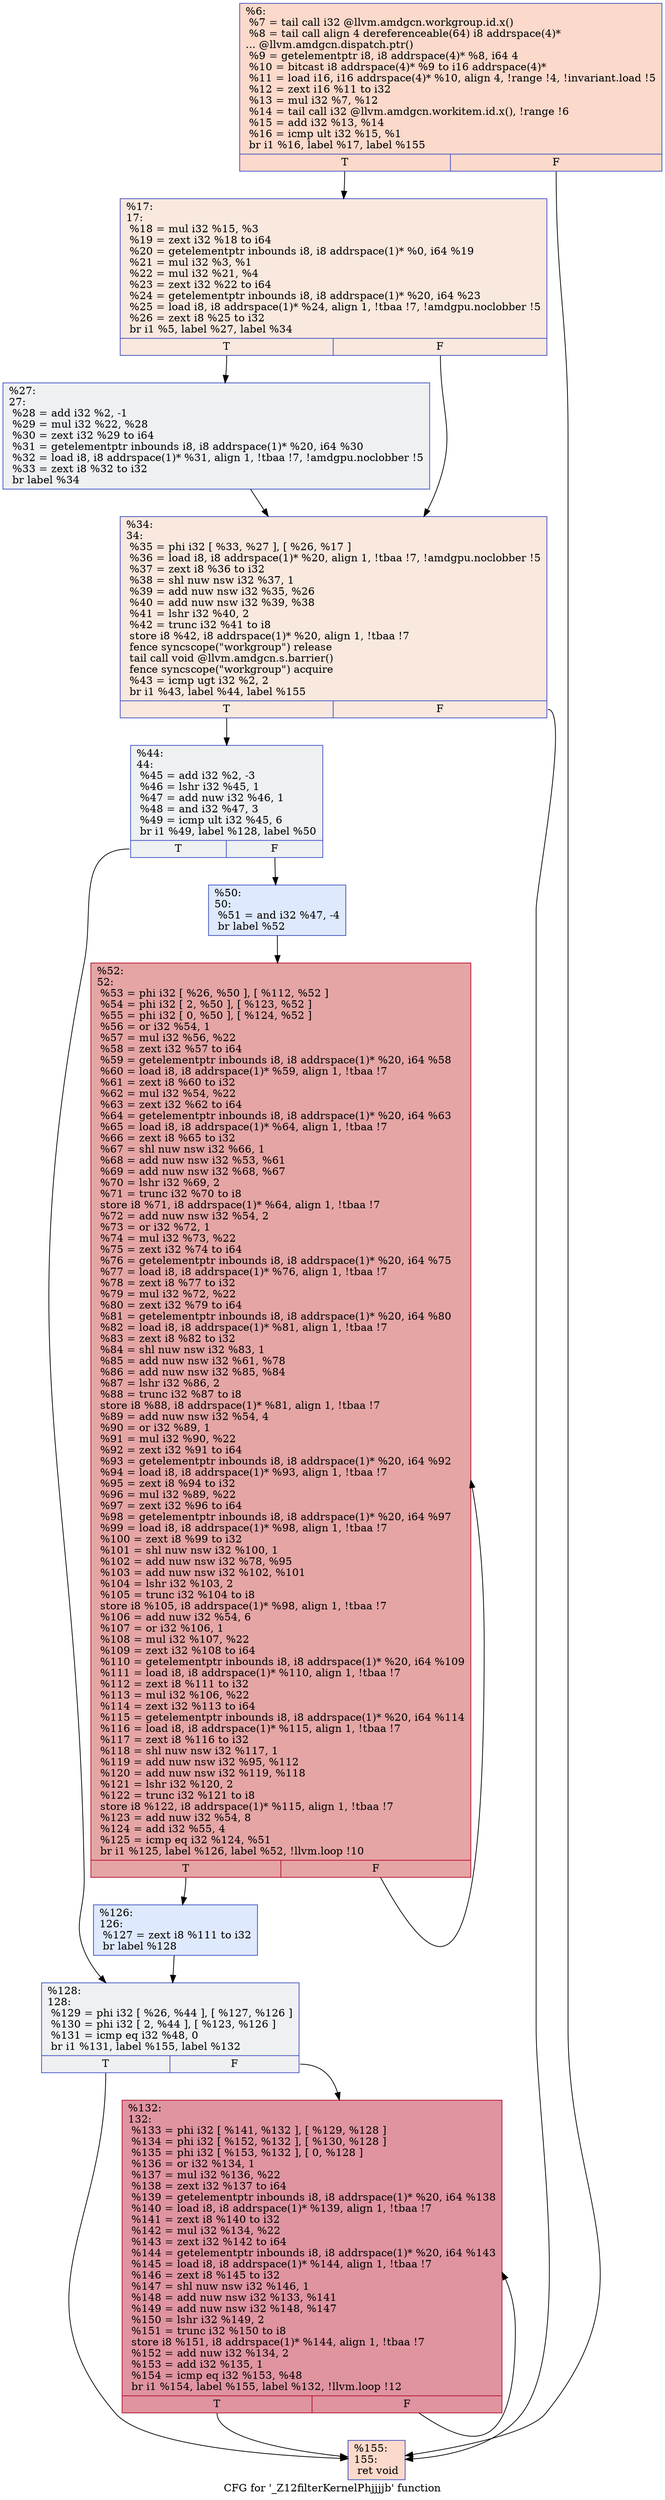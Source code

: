 digraph "CFG for '_Z12filterKernelPhjjjjb' function" {
	label="CFG for '_Z12filterKernelPhjjjjb' function";

	Node0x519e770 [shape=record,color="#3d50c3ff", style=filled, fillcolor="#f7a88970",label="{%6:\l  %7 = tail call i32 @llvm.amdgcn.workgroup.id.x()\l  %8 = tail call align 4 dereferenceable(64) i8 addrspace(4)*\l... @llvm.amdgcn.dispatch.ptr()\l  %9 = getelementptr i8, i8 addrspace(4)* %8, i64 4\l  %10 = bitcast i8 addrspace(4)* %9 to i16 addrspace(4)*\l  %11 = load i16, i16 addrspace(4)* %10, align 4, !range !4, !invariant.load !5\l  %12 = zext i16 %11 to i32\l  %13 = mul i32 %7, %12\l  %14 = tail call i32 @llvm.amdgcn.workitem.id.x(), !range !6\l  %15 = add i32 %13, %14\l  %16 = icmp ult i32 %15, %1\l  br i1 %16, label %17, label %155\l|{<s0>T|<s1>F}}"];
	Node0x519e770:s0 -> Node0x519eb80;
	Node0x519e770:s1 -> Node0x51a0720;
	Node0x519eb80 [shape=record,color="#3d50c3ff", style=filled, fillcolor="#f2cab570",label="{%17:\l17:                                               \l  %18 = mul i32 %15, %3\l  %19 = zext i32 %18 to i64\l  %20 = getelementptr inbounds i8, i8 addrspace(1)* %0, i64 %19\l  %21 = mul i32 %3, %1\l  %22 = mul i32 %21, %4\l  %23 = zext i32 %22 to i64\l  %24 = getelementptr inbounds i8, i8 addrspace(1)* %20, i64 %23\l  %25 = load i8, i8 addrspace(1)* %24, align 1, !tbaa !7, !amdgpu.noclobber !5\l  %26 = zext i8 %25 to i32\l  br i1 %5, label %27, label %34\l|{<s0>T|<s1>F}}"];
	Node0x519eb80:s0 -> Node0x51a14a0;
	Node0x519eb80:s1 -> Node0x51a1530;
	Node0x51a14a0 [shape=record,color="#3d50c3ff", style=filled, fillcolor="#d9dce170",label="{%27:\l27:                                               \l  %28 = add i32 %2, -1\l  %29 = mul i32 %22, %28\l  %30 = zext i32 %29 to i64\l  %31 = getelementptr inbounds i8, i8 addrspace(1)* %20, i64 %30\l  %32 = load i8, i8 addrspace(1)* %31, align 1, !tbaa !7, !amdgpu.noclobber !5\l  %33 = zext i8 %32 to i32\l  br label %34\l}"];
	Node0x51a14a0 -> Node0x51a1530;
	Node0x51a1530 [shape=record,color="#3d50c3ff", style=filled, fillcolor="#f2cab570",label="{%34:\l34:                                               \l  %35 = phi i32 [ %33, %27 ], [ %26, %17 ]\l  %36 = load i8, i8 addrspace(1)* %20, align 1, !tbaa !7, !amdgpu.noclobber !5\l  %37 = zext i8 %36 to i32\l  %38 = shl nuw nsw i32 %37, 1\l  %39 = add nuw nsw i32 %35, %26\l  %40 = add nuw nsw i32 %39, %38\l  %41 = lshr i32 %40, 2\l  %42 = trunc i32 %41 to i8\l  store i8 %42, i8 addrspace(1)* %20, align 1, !tbaa !7\l  fence syncscope(\"workgroup\") release\l  tail call void @llvm.amdgcn.s.barrier()\l  fence syncscope(\"workgroup\") acquire\l  %43 = icmp ugt i32 %2, 2\l  br i1 %43, label %44, label %155\l|{<s0>T|<s1>F}}"];
	Node0x51a1530:s0 -> Node0x51a29d0;
	Node0x51a1530:s1 -> Node0x51a0720;
	Node0x51a29d0 [shape=record,color="#3d50c3ff", style=filled, fillcolor="#d9dce170",label="{%44:\l44:                                               \l  %45 = add i32 %2, -3\l  %46 = lshr i32 %45, 1\l  %47 = add nuw i32 %46, 1\l  %48 = and i32 %47, 3\l  %49 = icmp ult i32 %45, 6\l  br i1 %49, label %128, label %50\l|{<s0>T|<s1>F}}"];
	Node0x51a29d0:s0 -> Node0x51a2e40;
	Node0x51a29d0:s1 -> Node0x51a2e90;
	Node0x51a2e90 [shape=record,color="#3d50c3ff", style=filled, fillcolor="#b5cdfa70",label="{%50:\l50:                                               \l  %51 = and i32 %47, -4\l  br label %52\l}"];
	Node0x51a2e90 -> Node0x51a3090;
	Node0x51a3090 [shape=record,color="#b70d28ff", style=filled, fillcolor="#c5333470",label="{%52:\l52:                                               \l  %53 = phi i32 [ %26, %50 ], [ %112, %52 ]\l  %54 = phi i32 [ 2, %50 ], [ %123, %52 ]\l  %55 = phi i32 [ 0, %50 ], [ %124, %52 ]\l  %56 = or i32 %54, 1\l  %57 = mul i32 %56, %22\l  %58 = zext i32 %57 to i64\l  %59 = getelementptr inbounds i8, i8 addrspace(1)* %20, i64 %58\l  %60 = load i8, i8 addrspace(1)* %59, align 1, !tbaa !7\l  %61 = zext i8 %60 to i32\l  %62 = mul i32 %54, %22\l  %63 = zext i32 %62 to i64\l  %64 = getelementptr inbounds i8, i8 addrspace(1)* %20, i64 %63\l  %65 = load i8, i8 addrspace(1)* %64, align 1, !tbaa !7\l  %66 = zext i8 %65 to i32\l  %67 = shl nuw nsw i32 %66, 1\l  %68 = add nuw nsw i32 %53, %61\l  %69 = add nuw nsw i32 %68, %67\l  %70 = lshr i32 %69, 2\l  %71 = trunc i32 %70 to i8\l  store i8 %71, i8 addrspace(1)* %64, align 1, !tbaa !7\l  %72 = add nuw nsw i32 %54, 2\l  %73 = or i32 %72, 1\l  %74 = mul i32 %73, %22\l  %75 = zext i32 %74 to i64\l  %76 = getelementptr inbounds i8, i8 addrspace(1)* %20, i64 %75\l  %77 = load i8, i8 addrspace(1)* %76, align 1, !tbaa !7\l  %78 = zext i8 %77 to i32\l  %79 = mul i32 %72, %22\l  %80 = zext i32 %79 to i64\l  %81 = getelementptr inbounds i8, i8 addrspace(1)* %20, i64 %80\l  %82 = load i8, i8 addrspace(1)* %81, align 1, !tbaa !7\l  %83 = zext i8 %82 to i32\l  %84 = shl nuw nsw i32 %83, 1\l  %85 = add nuw nsw i32 %61, %78\l  %86 = add nuw nsw i32 %85, %84\l  %87 = lshr i32 %86, 2\l  %88 = trunc i32 %87 to i8\l  store i8 %88, i8 addrspace(1)* %81, align 1, !tbaa !7\l  %89 = add nuw nsw i32 %54, 4\l  %90 = or i32 %89, 1\l  %91 = mul i32 %90, %22\l  %92 = zext i32 %91 to i64\l  %93 = getelementptr inbounds i8, i8 addrspace(1)* %20, i64 %92\l  %94 = load i8, i8 addrspace(1)* %93, align 1, !tbaa !7\l  %95 = zext i8 %94 to i32\l  %96 = mul i32 %89, %22\l  %97 = zext i32 %96 to i64\l  %98 = getelementptr inbounds i8, i8 addrspace(1)* %20, i64 %97\l  %99 = load i8, i8 addrspace(1)* %98, align 1, !tbaa !7\l  %100 = zext i8 %99 to i32\l  %101 = shl nuw nsw i32 %100, 1\l  %102 = add nuw nsw i32 %78, %95\l  %103 = add nuw nsw i32 %102, %101\l  %104 = lshr i32 %103, 2\l  %105 = trunc i32 %104 to i8\l  store i8 %105, i8 addrspace(1)* %98, align 1, !tbaa !7\l  %106 = add nuw i32 %54, 6\l  %107 = or i32 %106, 1\l  %108 = mul i32 %107, %22\l  %109 = zext i32 %108 to i64\l  %110 = getelementptr inbounds i8, i8 addrspace(1)* %20, i64 %109\l  %111 = load i8, i8 addrspace(1)* %110, align 1, !tbaa !7\l  %112 = zext i8 %111 to i32\l  %113 = mul i32 %106, %22\l  %114 = zext i32 %113 to i64\l  %115 = getelementptr inbounds i8, i8 addrspace(1)* %20, i64 %114\l  %116 = load i8, i8 addrspace(1)* %115, align 1, !tbaa !7\l  %117 = zext i8 %116 to i32\l  %118 = shl nuw nsw i32 %117, 1\l  %119 = add nuw nsw i32 %95, %112\l  %120 = add nuw nsw i32 %119, %118\l  %121 = lshr i32 %120, 2\l  %122 = trunc i32 %121 to i8\l  store i8 %122, i8 addrspace(1)* %115, align 1, !tbaa !7\l  %123 = add nuw i32 %54, 8\l  %124 = add i32 %55, 4\l  %125 = icmp eq i32 %124, %51\l  br i1 %125, label %126, label %52, !llvm.loop !10\l|{<s0>T|<s1>F}}"];
	Node0x51a3090:s0 -> Node0x51a5db0;
	Node0x51a3090:s1 -> Node0x51a3090;
	Node0x51a5db0 [shape=record,color="#3d50c3ff", style=filled, fillcolor="#b5cdfa70",label="{%126:\l126:                                              \l  %127 = zext i8 %111 to i32\l  br label %128\l}"];
	Node0x51a5db0 -> Node0x51a2e40;
	Node0x51a2e40 [shape=record,color="#3d50c3ff", style=filled, fillcolor="#d9dce170",label="{%128:\l128:                                              \l  %129 = phi i32 [ %26, %44 ], [ %127, %126 ]\l  %130 = phi i32 [ 2, %44 ], [ %123, %126 ]\l  %131 = icmp eq i32 %48, 0\l  br i1 %131, label %155, label %132\l|{<s0>T|<s1>F}}"];
	Node0x51a2e40:s0 -> Node0x51a0720;
	Node0x51a2e40:s1 -> Node0x51a3b20;
	Node0x51a3b20 [shape=record,color="#b70d28ff", style=filled, fillcolor="#b70d2870",label="{%132:\l132:                                              \l  %133 = phi i32 [ %141, %132 ], [ %129, %128 ]\l  %134 = phi i32 [ %152, %132 ], [ %130, %128 ]\l  %135 = phi i32 [ %153, %132 ], [ 0, %128 ]\l  %136 = or i32 %134, 1\l  %137 = mul i32 %136, %22\l  %138 = zext i32 %137 to i64\l  %139 = getelementptr inbounds i8, i8 addrspace(1)* %20, i64 %138\l  %140 = load i8, i8 addrspace(1)* %139, align 1, !tbaa !7\l  %141 = zext i8 %140 to i32\l  %142 = mul i32 %134, %22\l  %143 = zext i32 %142 to i64\l  %144 = getelementptr inbounds i8, i8 addrspace(1)* %20, i64 %143\l  %145 = load i8, i8 addrspace(1)* %144, align 1, !tbaa !7\l  %146 = zext i8 %145 to i32\l  %147 = shl nuw nsw i32 %146, 1\l  %148 = add nuw nsw i32 %133, %141\l  %149 = add nuw nsw i32 %148, %147\l  %150 = lshr i32 %149, 2\l  %151 = trunc i32 %150 to i8\l  store i8 %151, i8 addrspace(1)* %144, align 1, !tbaa !7\l  %152 = add nuw i32 %134, 2\l  %153 = add i32 %135, 1\l  %154 = icmp eq i32 %153, %48\l  br i1 %154, label %155, label %132, !llvm.loop !12\l|{<s0>T|<s1>F}}"];
	Node0x51a3b20:s0 -> Node0x51a0720;
	Node0x51a3b20:s1 -> Node0x51a3b20;
	Node0x51a0720 [shape=record,color="#3d50c3ff", style=filled, fillcolor="#f7a88970",label="{%155:\l155:                                              \l  ret void\l}"];
}
